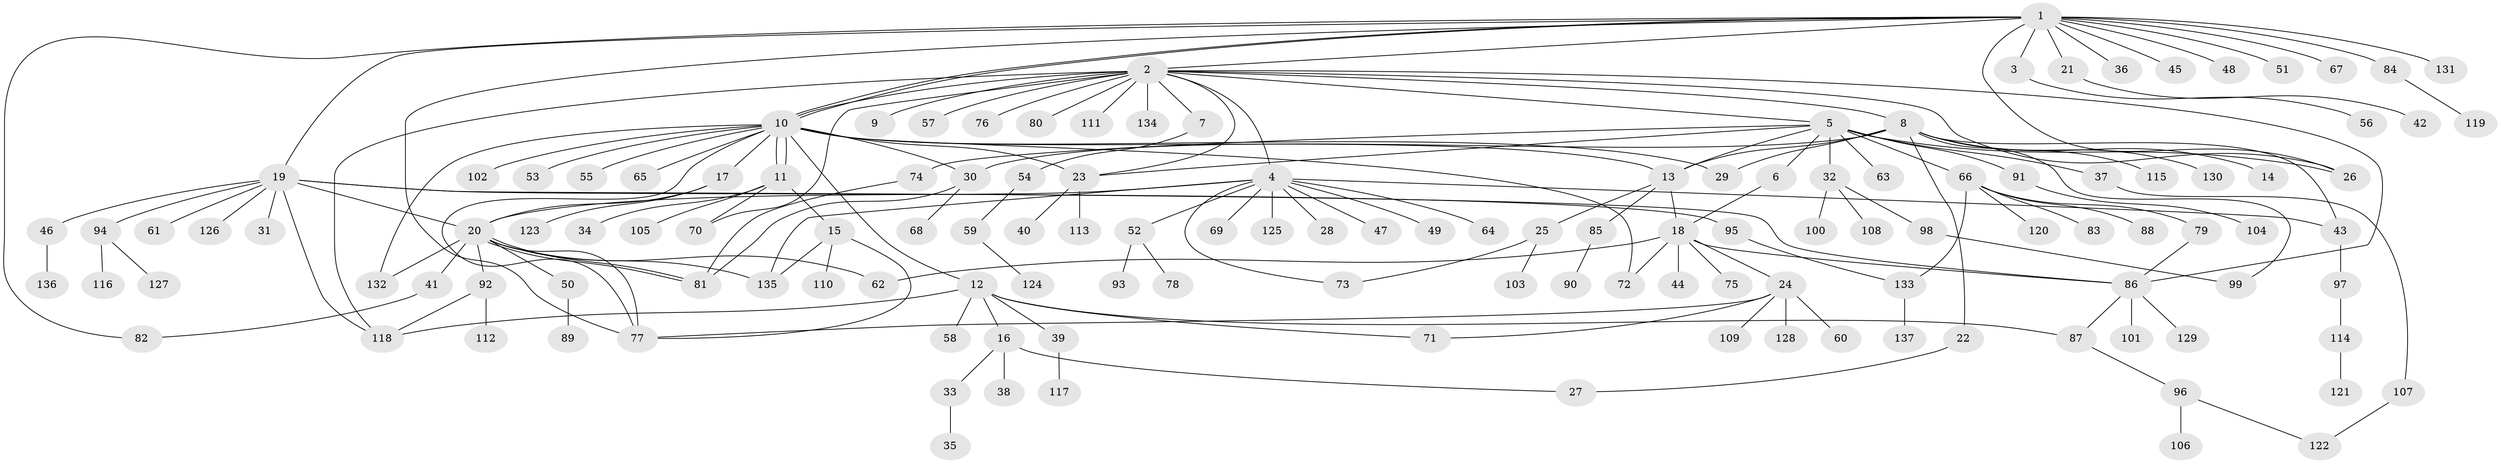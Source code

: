 // Generated by graph-tools (version 1.1) at 2025/11/02/27/25 16:11:09]
// undirected, 137 vertices, 178 edges
graph export_dot {
graph [start="1"]
  node [color=gray90,style=filled];
  1;
  2;
  3;
  4;
  5;
  6;
  7;
  8;
  9;
  10;
  11;
  12;
  13;
  14;
  15;
  16;
  17;
  18;
  19;
  20;
  21;
  22;
  23;
  24;
  25;
  26;
  27;
  28;
  29;
  30;
  31;
  32;
  33;
  34;
  35;
  36;
  37;
  38;
  39;
  40;
  41;
  42;
  43;
  44;
  45;
  46;
  47;
  48;
  49;
  50;
  51;
  52;
  53;
  54;
  55;
  56;
  57;
  58;
  59;
  60;
  61;
  62;
  63;
  64;
  65;
  66;
  67;
  68;
  69;
  70;
  71;
  72;
  73;
  74;
  75;
  76;
  77;
  78;
  79;
  80;
  81;
  82;
  83;
  84;
  85;
  86;
  87;
  88;
  89;
  90;
  91;
  92;
  93;
  94;
  95;
  96;
  97;
  98;
  99;
  100;
  101;
  102;
  103;
  104;
  105;
  106;
  107;
  108;
  109;
  110;
  111;
  112;
  113;
  114;
  115;
  116;
  117;
  118;
  119;
  120;
  121;
  122;
  123;
  124;
  125;
  126;
  127;
  128;
  129;
  130;
  131;
  132;
  133;
  134;
  135;
  136;
  137;
  1 -- 2;
  1 -- 3;
  1 -- 10;
  1 -- 10;
  1 -- 19;
  1 -- 21;
  1 -- 26;
  1 -- 36;
  1 -- 45;
  1 -- 48;
  1 -- 51;
  1 -- 67;
  1 -- 77;
  1 -- 82;
  1 -- 84;
  1 -- 131;
  2 -- 4;
  2 -- 5;
  2 -- 7;
  2 -- 8;
  2 -- 9;
  2 -- 10;
  2 -- 23;
  2 -- 26;
  2 -- 57;
  2 -- 70;
  2 -- 76;
  2 -- 80;
  2 -- 86;
  2 -- 111;
  2 -- 118;
  2 -- 134;
  3 -- 56;
  4 -- 20;
  4 -- 28;
  4 -- 43;
  4 -- 47;
  4 -- 49;
  4 -- 52;
  4 -- 64;
  4 -- 69;
  4 -- 73;
  4 -- 125;
  4 -- 135;
  5 -- 6;
  5 -- 13;
  5 -- 23;
  5 -- 26;
  5 -- 32;
  5 -- 37;
  5 -- 63;
  5 -- 66;
  5 -- 74;
  5 -- 91;
  6 -- 18;
  7 -- 54;
  8 -- 13;
  8 -- 14;
  8 -- 22;
  8 -- 29;
  8 -- 30;
  8 -- 43;
  8 -- 99;
  8 -- 115;
  8 -- 130;
  10 -- 11;
  10 -- 11;
  10 -- 12;
  10 -- 13;
  10 -- 17;
  10 -- 23;
  10 -- 29;
  10 -- 30;
  10 -- 53;
  10 -- 55;
  10 -- 65;
  10 -- 72;
  10 -- 77;
  10 -- 102;
  10 -- 132;
  11 -- 15;
  11 -- 34;
  11 -- 70;
  11 -- 105;
  12 -- 16;
  12 -- 39;
  12 -- 58;
  12 -- 71;
  12 -- 87;
  12 -- 118;
  13 -- 18;
  13 -- 25;
  13 -- 85;
  15 -- 77;
  15 -- 110;
  15 -- 135;
  16 -- 27;
  16 -- 33;
  16 -- 38;
  17 -- 20;
  17 -- 123;
  18 -- 24;
  18 -- 44;
  18 -- 62;
  18 -- 72;
  18 -- 75;
  18 -- 86;
  19 -- 20;
  19 -- 31;
  19 -- 46;
  19 -- 61;
  19 -- 86;
  19 -- 94;
  19 -- 95;
  19 -- 118;
  19 -- 126;
  20 -- 41;
  20 -- 50;
  20 -- 62;
  20 -- 77;
  20 -- 81;
  20 -- 81;
  20 -- 92;
  20 -- 132;
  20 -- 135;
  21 -- 42;
  22 -- 27;
  23 -- 40;
  23 -- 113;
  24 -- 60;
  24 -- 71;
  24 -- 77;
  24 -- 109;
  24 -- 128;
  25 -- 73;
  25 -- 103;
  30 -- 68;
  30 -- 81;
  32 -- 98;
  32 -- 100;
  32 -- 108;
  33 -- 35;
  37 -- 107;
  39 -- 117;
  41 -- 82;
  43 -- 97;
  46 -- 136;
  50 -- 89;
  52 -- 78;
  52 -- 93;
  54 -- 59;
  59 -- 124;
  66 -- 79;
  66 -- 83;
  66 -- 88;
  66 -- 120;
  66 -- 133;
  74 -- 81;
  79 -- 86;
  84 -- 119;
  85 -- 90;
  86 -- 87;
  86 -- 101;
  86 -- 129;
  87 -- 96;
  91 -- 104;
  92 -- 112;
  92 -- 118;
  94 -- 116;
  94 -- 127;
  95 -- 133;
  96 -- 106;
  96 -- 122;
  97 -- 114;
  98 -- 99;
  107 -- 122;
  114 -- 121;
  133 -- 137;
}
